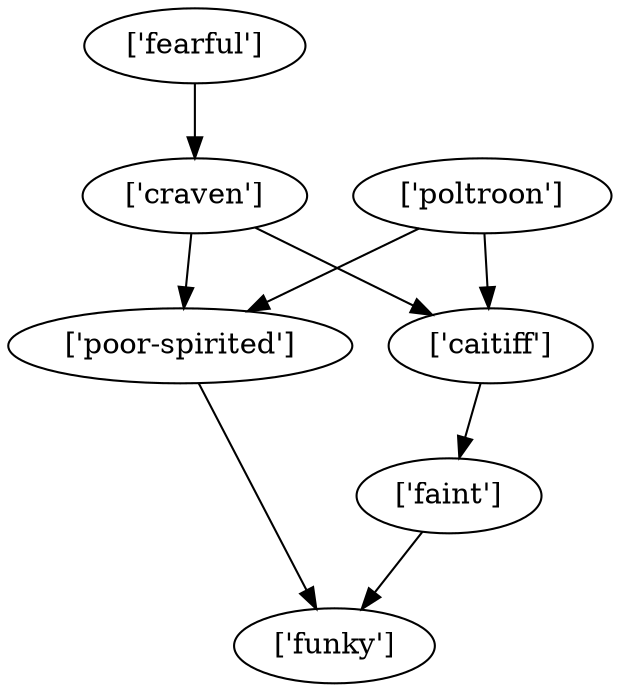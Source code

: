 strict digraph  {
	"['poor-spirited']" -> "['funky']";
	"['caitiff']" -> "['faint']";
	"['faint']" -> "['funky']";
	"['fearful']" -> "['craven']";
	"['craven']" -> "['poor-spirited']";
	"['craven']" -> "['caitiff']";
	"['poltroon']" -> "['poor-spirited']";
	"['poltroon']" -> "['caitiff']";
}
